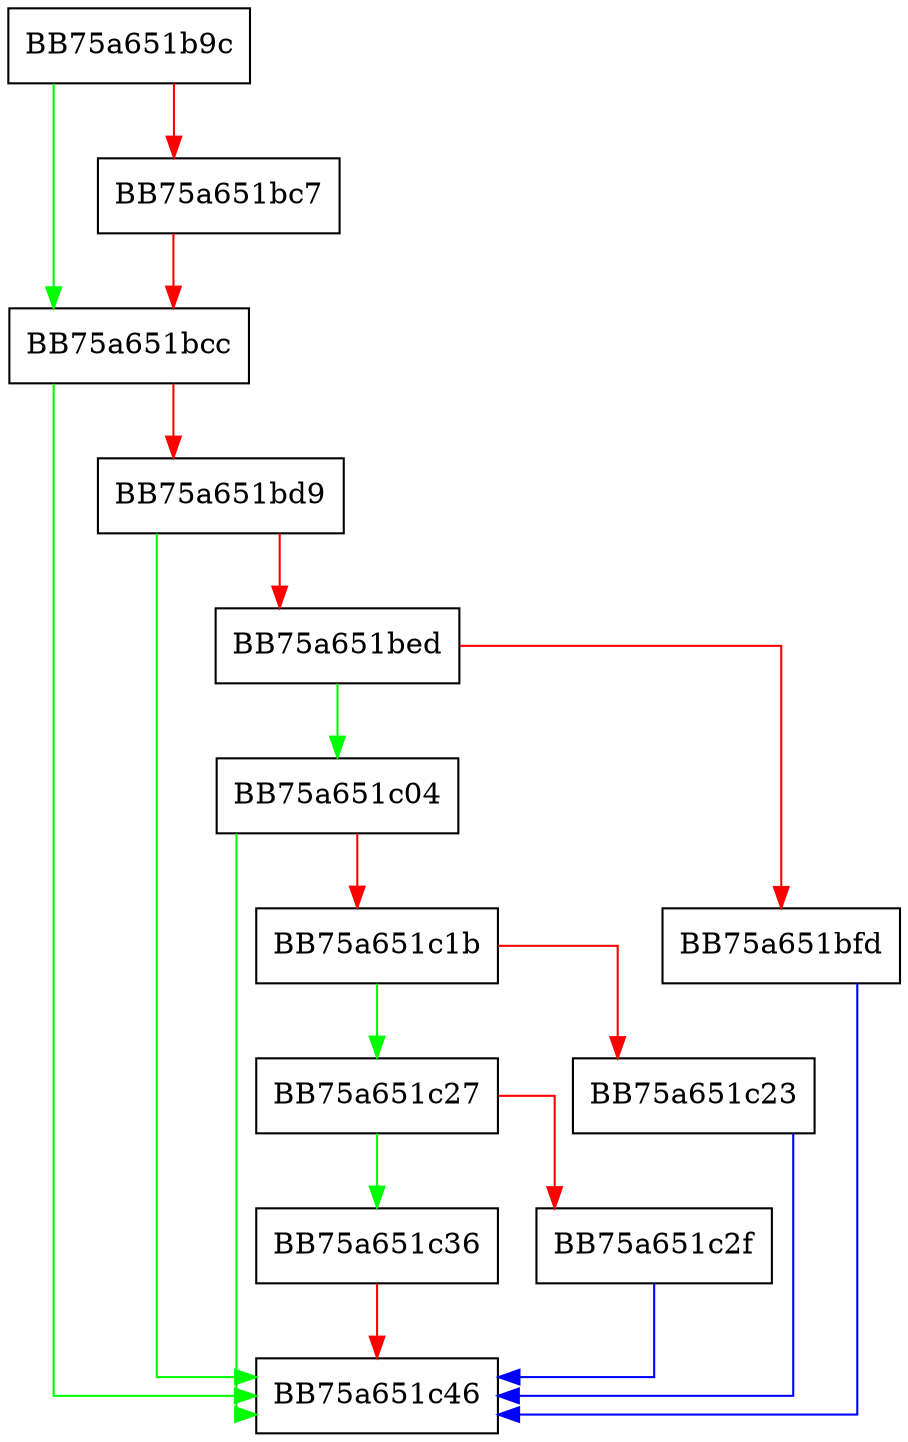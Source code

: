 digraph list_files4 {
  node [shape="box"];
  graph [splines=ortho];
  BB75a651b9c -> BB75a651bcc [color="green"];
  BB75a651b9c -> BB75a651bc7 [color="red"];
  BB75a651bc7 -> BB75a651bcc [color="red"];
  BB75a651bcc -> BB75a651c46 [color="green"];
  BB75a651bcc -> BB75a651bd9 [color="red"];
  BB75a651bd9 -> BB75a651c46 [color="green"];
  BB75a651bd9 -> BB75a651bed [color="red"];
  BB75a651bed -> BB75a651c04 [color="green"];
  BB75a651bed -> BB75a651bfd [color="red"];
  BB75a651bfd -> BB75a651c46 [color="blue"];
  BB75a651c04 -> BB75a651c46 [color="green"];
  BB75a651c04 -> BB75a651c1b [color="red"];
  BB75a651c1b -> BB75a651c27 [color="green"];
  BB75a651c1b -> BB75a651c23 [color="red"];
  BB75a651c23 -> BB75a651c46 [color="blue"];
  BB75a651c27 -> BB75a651c36 [color="green"];
  BB75a651c27 -> BB75a651c2f [color="red"];
  BB75a651c2f -> BB75a651c46 [color="blue"];
  BB75a651c36 -> BB75a651c46 [color="red"];
}